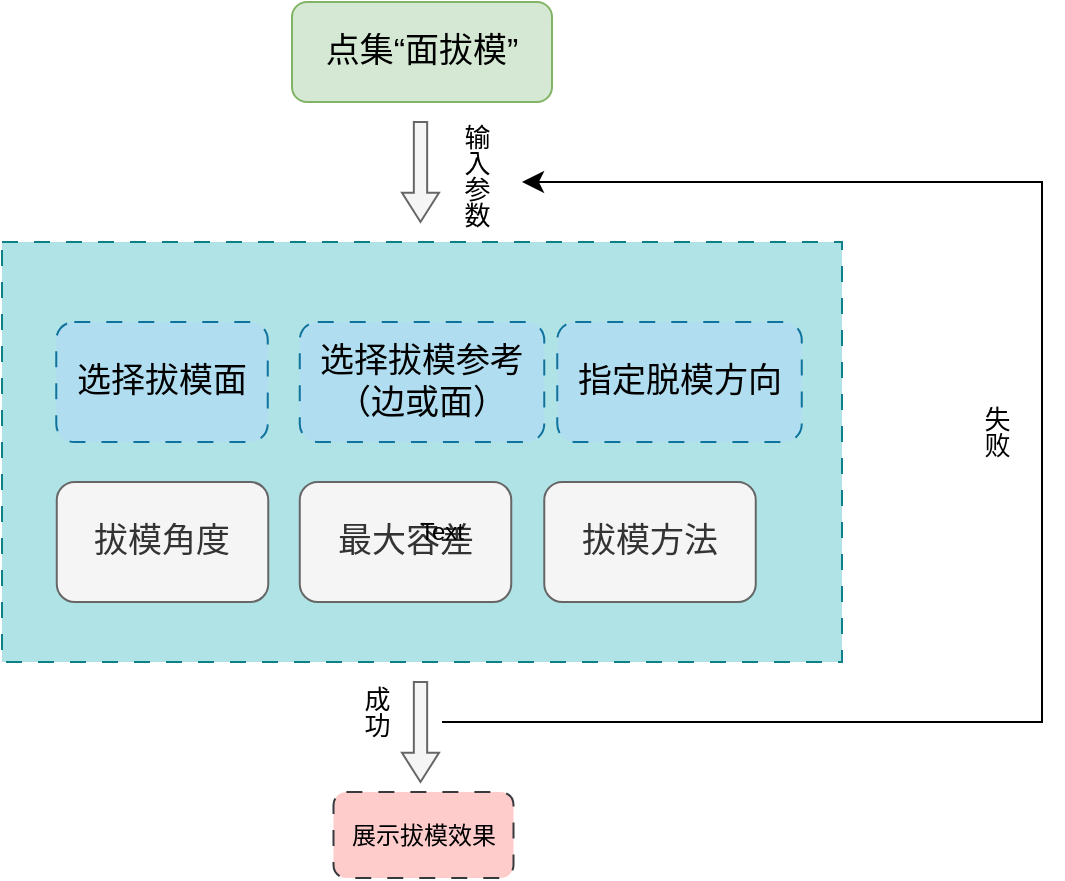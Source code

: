 <mxfile version="24.7.17">
  <diagram name="第 1 页" id="oXnixAA93GfRqGJTgy4R">
    <mxGraphModel dx="1425" dy="787" grid="1" gridSize="10" guides="1" tooltips="1" connect="1" arrows="1" fold="1" page="1" pageScale="1" pageWidth="827" pageHeight="1169" math="0" shadow="0">
      <root>
        <mxCell id="0" />
        <mxCell id="1" parent="0" />
        <mxCell id="UMj_73BemHP42ggLhkep-1" value="&lt;span style=&quot;font-size: 17px;&quot;&gt;点集“面拔模”&lt;/span&gt;" style="rounded=1;whiteSpace=wrap;html=1;fillColor=#d5e8d4;strokeColor=#82b366;" parent="1" vertex="1">
          <mxGeometry x="415" y="30" width="130" height="50" as="geometry" />
        </mxCell>
        <mxCell id="UMj_73BemHP42ggLhkep-13" value="" style="html=1;shadow=0;dashed=0;align=center;verticalAlign=middle;shape=mxgraph.arrows2.arrow;dy=0.64;dx=14.59;direction=south;notch=0;fillColor=#f5f5f5;fontColor=#333333;strokeColor=#666666;" parent="1" vertex="1">
          <mxGeometry x="470" y="90" width="18.5" height="50" as="geometry" />
        </mxCell>
        <mxCell id="bTSMVp5NpejguRN7bof7-7" value="" style="group" vertex="1" connectable="0" parent="1">
          <mxGeometry x="270" y="150" width="420" height="210" as="geometry" />
        </mxCell>
        <mxCell id="UMj_73BemHP42ggLhkep-37" value="" style="rounded=0;whiteSpace=wrap;html=1;fillStyle=auto;dashed=1;dashPattern=8 8;fillColor=#b0e3e6;strokeColor=#0e8088;" parent="bTSMVp5NpejguRN7bof7-7" vertex="1">
          <mxGeometry width="420" height="210" as="geometry" />
        </mxCell>
        <mxCell id="bTSMVp5NpejguRN7bof7-1" value="&lt;span style=&quot;font-size: 17px;&quot;&gt;选择拔模面&lt;/span&gt;" style="rounded=1;whiteSpace=wrap;html=1;fillColor=#b1ddf0;strokeColor=#10739e;dashed=1;dashPattern=8 8;" vertex="1" parent="bTSMVp5NpejguRN7bof7-7">
          <mxGeometry x="27.13" y="40" width="105.75" height="60" as="geometry" />
        </mxCell>
        <mxCell id="bTSMVp5NpejguRN7bof7-2" value="&lt;span style=&quot;font-size: 17px;&quot;&gt;选择拔模参考（边或面）&lt;/span&gt;" style="rounded=1;whiteSpace=wrap;html=1;fillColor=#b1ddf0;strokeColor=#10739e;dashed=1;dashPattern=8 8;" vertex="1" parent="bTSMVp5NpejguRN7bof7-7">
          <mxGeometry x="148.88" y="40" width="122.25" height="60" as="geometry" />
        </mxCell>
        <mxCell id="bTSMVp5NpejguRN7bof7-3" value="&lt;span style=&quot;font-size: 17px;&quot;&gt;拔模角度&lt;/span&gt;" style="rounded=1;whiteSpace=wrap;html=1;fillColor=#f5f5f5;fontColor=#333333;strokeColor=#666666;" vertex="1" parent="bTSMVp5NpejguRN7bof7-7">
          <mxGeometry x="27.38" y="120" width="105.75" height="60" as="geometry" />
        </mxCell>
        <mxCell id="bTSMVp5NpejguRN7bof7-4" value="&lt;span style=&quot;font-size: 17px;&quot;&gt;最大容差&lt;/span&gt;" style="rounded=1;whiteSpace=wrap;html=1;fillColor=#f5f5f5;fontColor=#333333;strokeColor=#666666;" vertex="1" parent="bTSMVp5NpejguRN7bof7-7">
          <mxGeometry x="148.88" y="120" width="105.75" height="60" as="geometry" />
        </mxCell>
        <mxCell id="bTSMVp5NpejguRN7bof7-5" value="&lt;span style=&quot;font-size: 17px;&quot;&gt;拔模方法&lt;/span&gt;" style="rounded=1;whiteSpace=wrap;html=1;fillColor=#f5f5f5;fontColor=#333333;strokeColor=#666666;" vertex="1" parent="bTSMVp5NpejguRN7bof7-7">
          <mxGeometry x="271.13" y="120" width="105.75" height="60" as="geometry" />
        </mxCell>
        <mxCell id="bTSMVp5NpejguRN7bof7-6" value="&lt;span style=&quot;font-size: 17px;&quot;&gt;指定脱模方向&lt;/span&gt;" style="rounded=1;whiteSpace=wrap;html=1;fillColor=#b1ddf0;strokeColor=#10739e;dashed=1;dashPattern=8 8;" vertex="1" parent="bTSMVp5NpejguRN7bof7-7">
          <mxGeometry x="277.63" y="40" width="122.25" height="60" as="geometry" />
        </mxCell>
        <mxCell id="bTSMVp5NpejguRN7bof7-8" value="&lt;font style=&quot;font-size: 13px;&quot;&gt;输入参数&lt;/font&gt;" style="text;html=1;align=center;verticalAlign=middle;whiteSpace=wrap;rounded=0;textDirection=vertical-lr;fontSize=18;" vertex="1" parent="1">
          <mxGeometry x="490" y="80" width="30" height="74" as="geometry" />
        </mxCell>
        <mxCell id="bTSMVp5NpejguRN7bof7-9" value="" style="html=1;shadow=0;dashed=0;align=center;verticalAlign=middle;shape=mxgraph.arrows2.arrow;dy=0.64;dx=14.59;direction=south;notch=0;fillColor=#f5f5f5;fontColor=#333333;strokeColor=#666666;" vertex="1" parent="1">
          <mxGeometry x="470" y="370" width="18.5" height="50" as="geometry" />
        </mxCell>
        <mxCell id="bTSMVp5NpejguRN7bof7-10" value="展示拔模效果" style="rounded=1;whiteSpace=wrap;html=1;fillColor=#ffcccc;strokeColor=#36393d;dashed=1;dashPattern=8 8;" vertex="1" parent="1">
          <mxGeometry x="435.75" y="425" width="90" height="43" as="geometry" />
        </mxCell>
        <mxCell id="bTSMVp5NpejguRN7bof7-11" value="" style="edgeStyle=segmentEdgeStyle;endArrow=classic;html=1;curved=0;rounded=0;endSize=8;startSize=8;" edge="1" parent="1">
          <mxGeometry width="50" height="50" relative="1" as="geometry">
            <mxPoint x="490" y="390" as="sourcePoint" />
            <mxPoint x="530" y="120" as="targetPoint" />
            <Array as="points">
              <mxPoint x="790" y="390" />
              <mxPoint x="790" y="120" />
              <mxPoint x="540" y="120" />
            </Array>
          </mxGeometry>
        </mxCell>
        <mxCell id="bTSMVp5NpejguRN7bof7-13" value="&lt;font style=&quot;font-size: 13px;&quot;&gt;成功&lt;/font&gt;" style="text;html=1;align=center;verticalAlign=middle;whiteSpace=wrap;rounded=0;textDirection=vertical-lr;fontSize=18;" vertex="1" parent="1">
          <mxGeometry x="440" y="360" width="30" height="50" as="geometry" />
        </mxCell>
        <mxCell id="bTSMVp5NpejguRN7bof7-16" value="Text" style="text;html=1;align=center;verticalAlign=middle;whiteSpace=wrap;rounded=0;" vertex="1" parent="1">
          <mxGeometry x="460" y="280" width="60" height="30" as="geometry" />
        </mxCell>
        <mxCell id="bTSMVp5NpejguRN7bof7-18" value="&lt;font style=&quot;font-size: 13px;&quot;&gt;失败&lt;/font&gt;" style="text;html=1;align=center;verticalAlign=middle;whiteSpace=wrap;rounded=0;textDirection=vertical-lr;fontSize=18;" vertex="1" parent="1">
          <mxGeometry x="750" y="220" width="30" height="50" as="geometry" />
        </mxCell>
      </root>
    </mxGraphModel>
  </diagram>
</mxfile>
